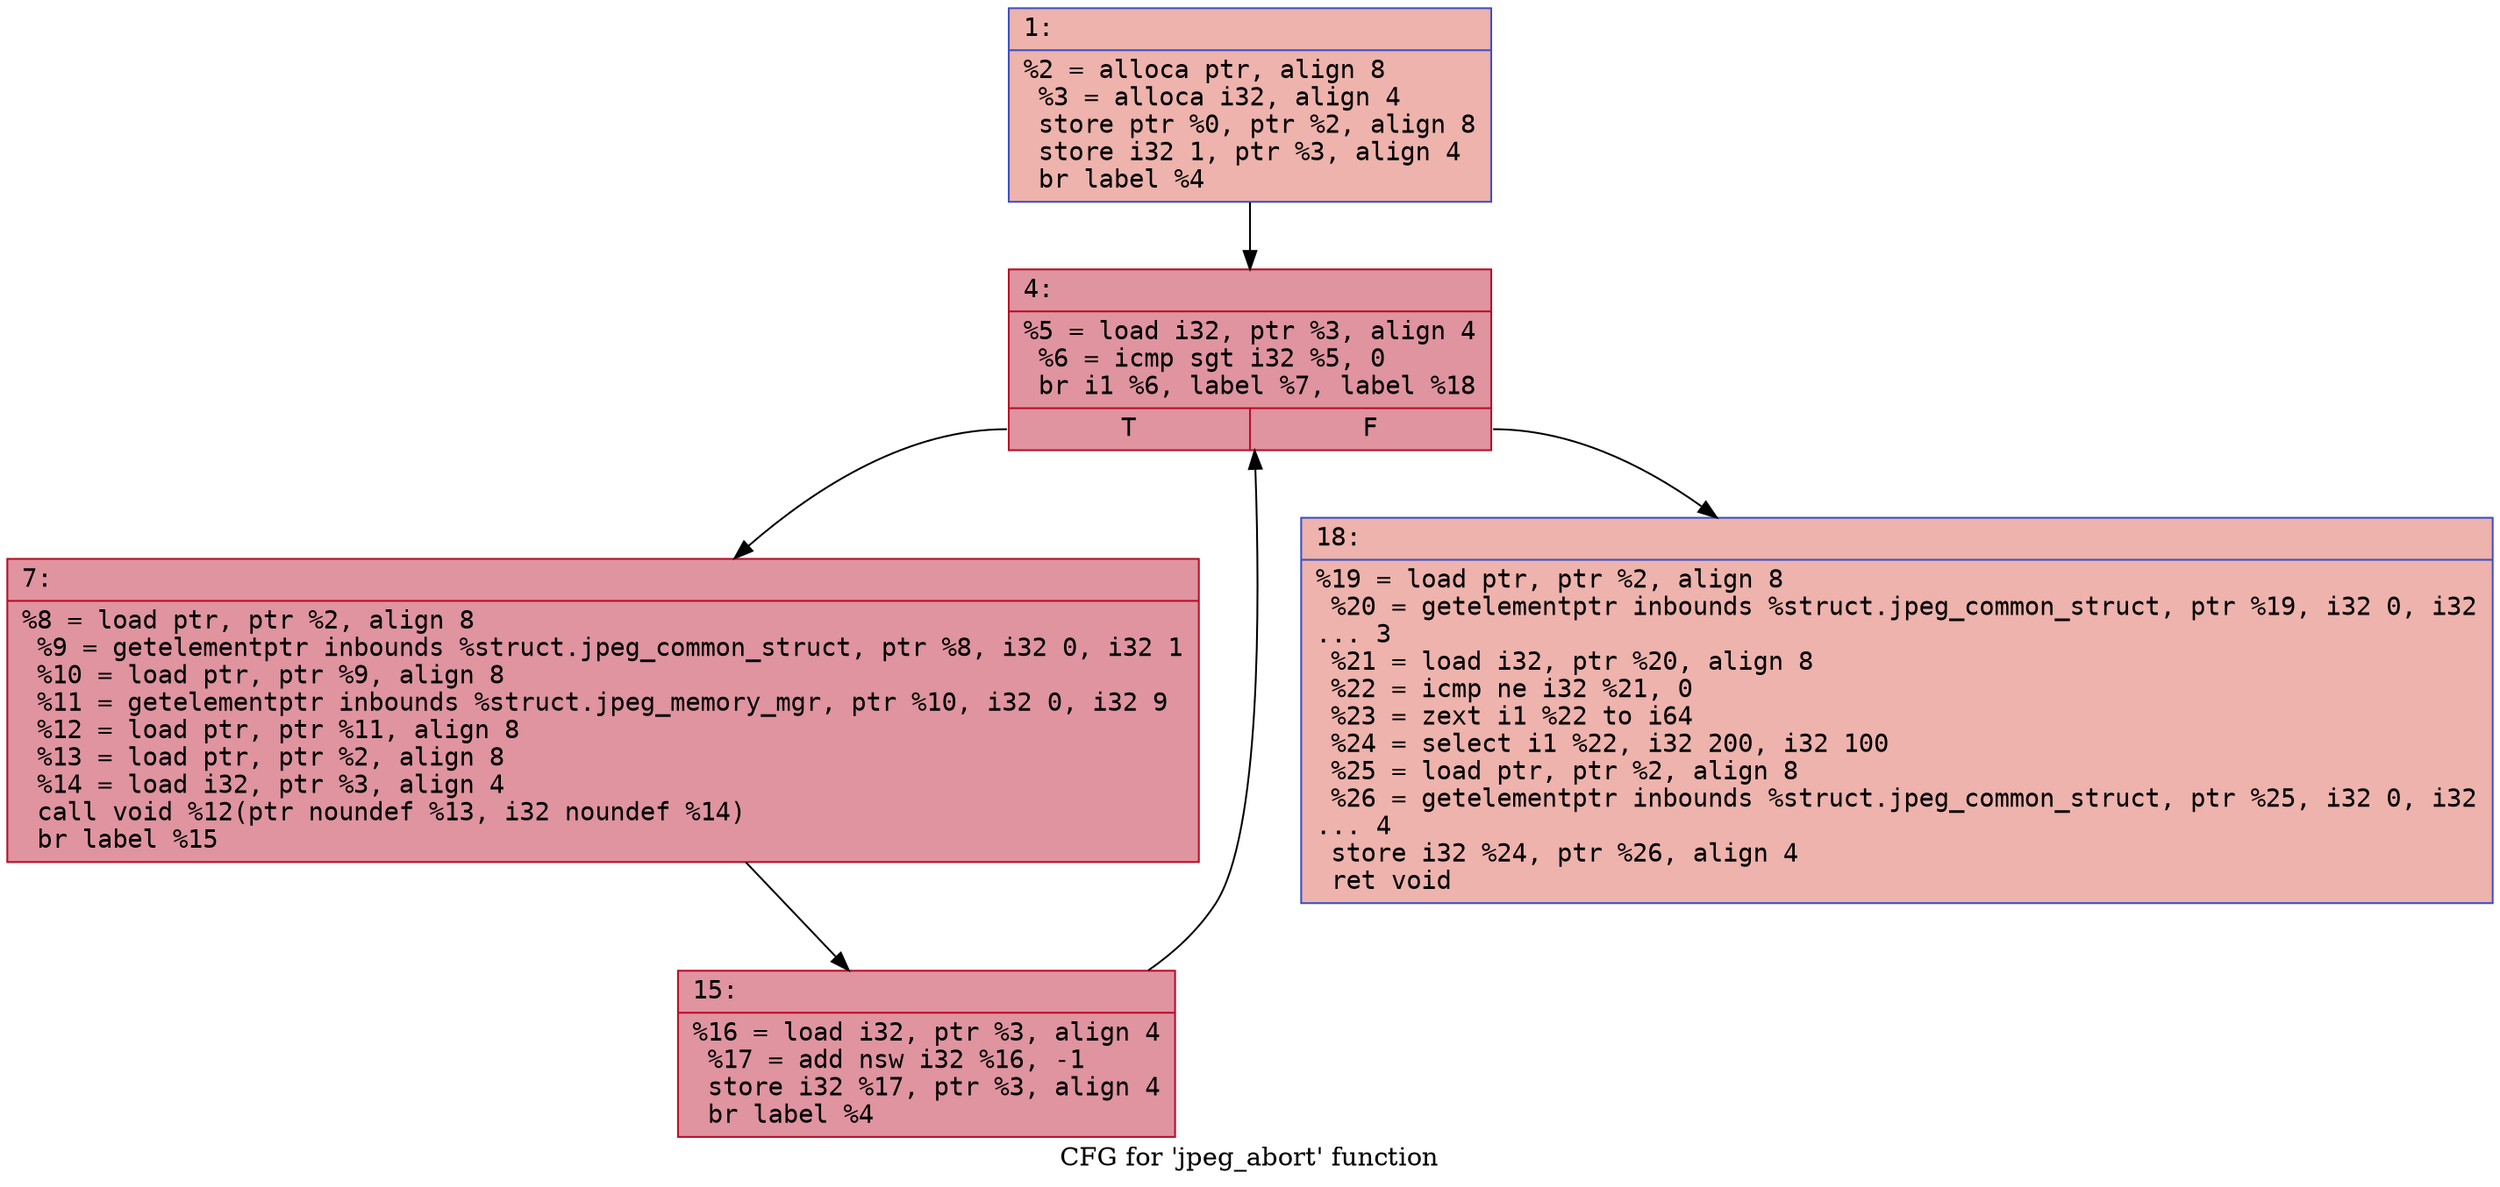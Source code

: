 digraph "CFG for 'jpeg_abort' function" {
	label="CFG for 'jpeg_abort' function";

	Node0x600002101e50 [shape=record,color="#3d50c3ff", style=filled, fillcolor="#d6524470" fontname="Courier",label="{1:\l|  %2 = alloca ptr, align 8\l  %3 = alloca i32, align 4\l  store ptr %0, ptr %2, align 8\l  store i32 1, ptr %3, align 4\l  br label %4\l}"];
	Node0x600002101e50 -> Node0x600002101ef0[tooltip="1 -> 4\nProbability 100.00%" ];
	Node0x600002101ef0 [shape=record,color="#b70d28ff", style=filled, fillcolor="#b70d2870" fontname="Courier",label="{4:\l|  %5 = load i32, ptr %3, align 4\l  %6 = icmp sgt i32 %5, 0\l  br i1 %6, label %7, label %18\l|{<s0>T|<s1>F}}"];
	Node0x600002101ef0:s0 -> Node0x600002101f40[tooltip="4 -> 7\nProbability 96.88%" ];
	Node0x600002101ef0:s1 -> Node0x600002101fe0[tooltip="4 -> 18\nProbability 3.12%" ];
	Node0x600002101f40 [shape=record,color="#b70d28ff", style=filled, fillcolor="#b70d2870" fontname="Courier",label="{7:\l|  %8 = load ptr, ptr %2, align 8\l  %9 = getelementptr inbounds %struct.jpeg_common_struct, ptr %8, i32 0, i32 1\l  %10 = load ptr, ptr %9, align 8\l  %11 = getelementptr inbounds %struct.jpeg_memory_mgr, ptr %10, i32 0, i32 9\l  %12 = load ptr, ptr %11, align 8\l  %13 = load ptr, ptr %2, align 8\l  %14 = load i32, ptr %3, align 4\l  call void %12(ptr noundef %13, i32 noundef %14)\l  br label %15\l}"];
	Node0x600002101f40 -> Node0x600002101f90[tooltip="7 -> 15\nProbability 100.00%" ];
	Node0x600002101f90 [shape=record,color="#b70d28ff", style=filled, fillcolor="#b70d2870" fontname="Courier",label="{15:\l|  %16 = load i32, ptr %3, align 4\l  %17 = add nsw i32 %16, -1\l  store i32 %17, ptr %3, align 4\l  br label %4\l}"];
	Node0x600002101f90 -> Node0x600002101ef0[tooltip="15 -> 4\nProbability 100.00%" ];
	Node0x600002101fe0 [shape=record,color="#3d50c3ff", style=filled, fillcolor="#d6524470" fontname="Courier",label="{18:\l|  %19 = load ptr, ptr %2, align 8\l  %20 = getelementptr inbounds %struct.jpeg_common_struct, ptr %19, i32 0, i32\l... 3\l  %21 = load i32, ptr %20, align 8\l  %22 = icmp ne i32 %21, 0\l  %23 = zext i1 %22 to i64\l  %24 = select i1 %22, i32 200, i32 100\l  %25 = load ptr, ptr %2, align 8\l  %26 = getelementptr inbounds %struct.jpeg_common_struct, ptr %25, i32 0, i32\l... 4\l  store i32 %24, ptr %26, align 4\l  ret void\l}"];
}
